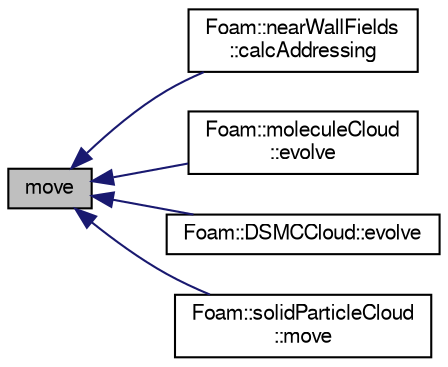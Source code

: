 digraph "move"
{
  bgcolor="transparent";
  edge [fontname="FreeSans",fontsize="10",labelfontname="FreeSans",labelfontsize="10"];
  node [fontname="FreeSans",fontsize="10",shape=record];
  rankdir="LR";
  Node1 [label="move",height=0.2,width=0.4,color="black", fillcolor="grey75", style="filled" fontcolor="black"];
  Node1 -> Node2 [dir="back",color="midnightblue",fontsize="10",style="solid",fontname="FreeSans"];
  Node2 [label="Foam::nearWallFields\l::calcAddressing",height=0.2,width=0.4,color="black",URL="$a01536.html#a7097a017d4eac4116d58a3cdbf507891",tooltip="Calculate addressing from cells back to patch faces. "];
  Node1 -> Node3 [dir="back",color="midnightblue",fontsize="10",style="solid",fontname="FreeSans"];
  Node3 [label="Foam::moleculeCloud\l::evolve",height=0.2,width=0.4,color="black",URL="$a01479.html#a9e3bb886209d951167cd385c1ffe0b00",tooltip="Evolve the molecules (move, calculate forces, control state etc) "];
  Node1 -> Node4 [dir="back",color="midnightblue",fontsize="10",style="solid",fontname="FreeSans"];
  Node4 [label="Foam::DSMCCloud::evolve",height=0.2,width=0.4,color="black",URL="$a00561.html#a9e3bb886209d951167cd385c1ffe0b00",tooltip="Evolve the cloud (move, collide) "];
  Node1 -> Node5 [dir="back",color="midnightblue",fontsize="10",style="solid",fontname="FreeSans"];
  Node5 [label="Foam::solidParticleCloud\l::move",height=0.2,width=0.4,color="black",URL="$a02305.html#a2af9527a736cc86f1606ee85e3aa7e00",tooltip="Move the particles under the influence of the given. "];
}
